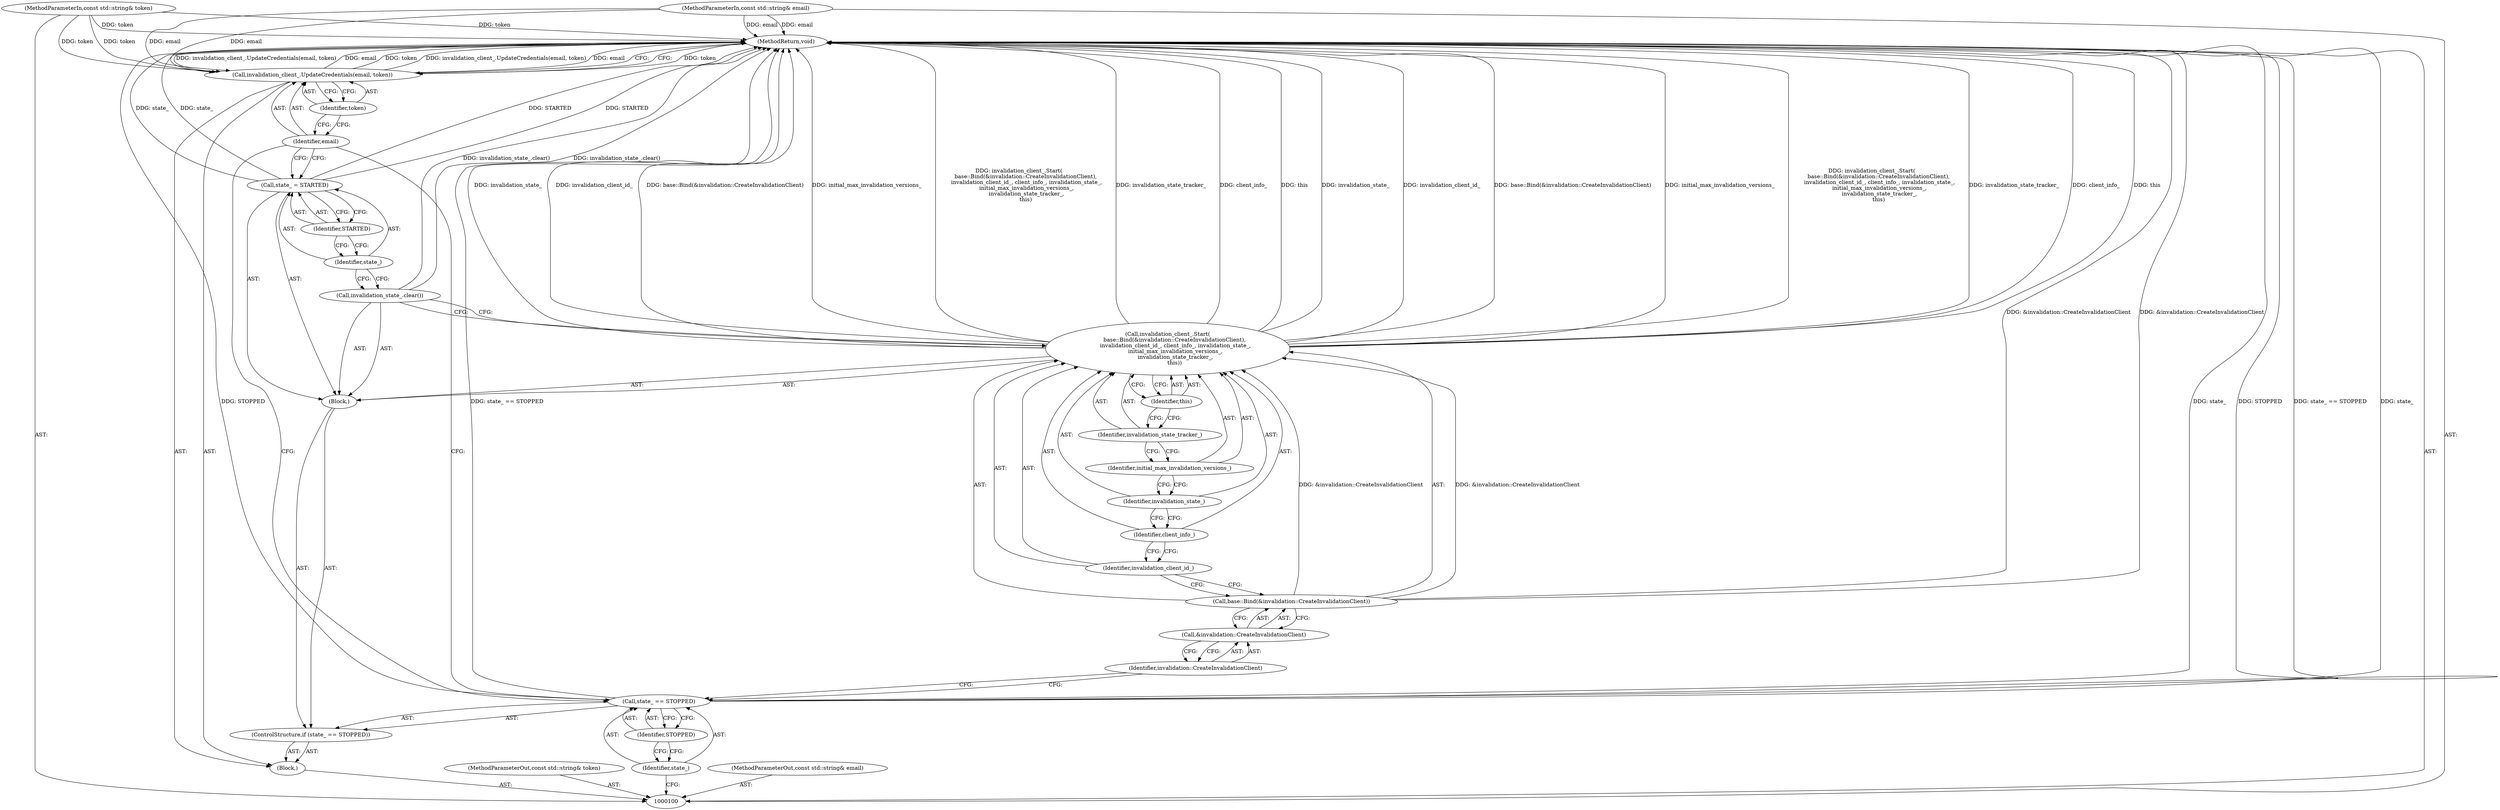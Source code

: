 digraph "0_Chrome_8a50f99c25fb70ff43aaa82b6f9569db383f0ca8_17" {
"1000126" [label="(MethodReturn,void)"];
"1000119" [label="(Call,invalidation_state_.clear())"];
"1000122" [label="(Identifier,STARTED)"];
"1000120" [label="(Call,state_ = STARTED)"];
"1000121" [label="(Identifier,state_)"];
"1000123" [label="(Call,invalidation_client_.UpdateCredentials(email, token))"];
"1000124" [label="(Identifier,email)"];
"1000125" [label="(Identifier,token)"];
"1000102" [label="(MethodParameterIn,const std::string& token)"];
"1000168" [label="(MethodParameterOut,const std::string& token)"];
"1000101" [label="(MethodParameterIn,const std::string& email)"];
"1000167" [label="(MethodParameterOut,const std::string& email)"];
"1000103" [label="(Block,)"];
"1000107" [label="(Identifier,STOPPED)"];
"1000108" [label="(Block,)"];
"1000104" [label="(ControlStructure,if (state_ == STOPPED))"];
"1000105" [label="(Call,state_ == STOPPED)"];
"1000106" [label="(Identifier,state_)"];
"1000109" [label="(Call,invalidation_client_.Start(\n        base::Bind(&invalidation::CreateInvalidationClient),\n         invalidation_client_id_, client_info_, invalidation_state_,\n         initial_max_invalidation_versions_,\n         invalidation_state_tracker_,\n        this))"];
"1000111" [label="(Call,&invalidation::CreateInvalidationClient)"];
"1000112" [label="(Identifier,invalidation::CreateInvalidationClient)"];
"1000110" [label="(Call,base::Bind(&invalidation::CreateInvalidationClient))"];
"1000114" [label="(Identifier,client_info_)"];
"1000115" [label="(Identifier,invalidation_state_)"];
"1000113" [label="(Identifier,invalidation_client_id_)"];
"1000116" [label="(Identifier,initial_max_invalidation_versions_)"];
"1000117" [label="(Identifier,invalidation_state_tracker_)"];
"1000118" [label="(Identifier,this)"];
"1000126" -> "1000100"  [label="AST: "];
"1000126" -> "1000123"  [label="CFG: "];
"1000109" -> "1000126"  [label="DDG: invalidation_state_tracker_"];
"1000109" -> "1000126"  [label="DDG: client_info_"];
"1000109" -> "1000126"  [label="DDG: this"];
"1000109" -> "1000126"  [label="DDG: invalidation_state_"];
"1000109" -> "1000126"  [label="DDG: invalidation_client_id_"];
"1000109" -> "1000126"  [label="DDG: base::Bind(&invalidation::CreateInvalidationClient)"];
"1000109" -> "1000126"  [label="DDG: initial_max_invalidation_versions_"];
"1000109" -> "1000126"  [label="DDG: invalidation_client_.Start(\n        base::Bind(&invalidation::CreateInvalidationClient),\n         invalidation_client_id_, client_info_, invalidation_state_,\n         initial_max_invalidation_versions_,\n         invalidation_state_tracker_,\n        this)"];
"1000123" -> "1000126"  [label="DDG: token"];
"1000123" -> "1000126"  [label="DDG: invalidation_client_.UpdateCredentials(email, token)"];
"1000123" -> "1000126"  [label="DDG: email"];
"1000105" -> "1000126"  [label="DDG: STOPPED"];
"1000105" -> "1000126"  [label="DDG: state_ == STOPPED"];
"1000105" -> "1000126"  [label="DDG: state_"];
"1000102" -> "1000126"  [label="DDG: token"];
"1000120" -> "1000126"  [label="DDG: STARTED"];
"1000120" -> "1000126"  [label="DDG: state_"];
"1000119" -> "1000126"  [label="DDG: invalidation_state_.clear()"];
"1000101" -> "1000126"  [label="DDG: email"];
"1000110" -> "1000126"  [label="DDG: &invalidation::CreateInvalidationClient"];
"1000119" -> "1000108"  [label="AST: "];
"1000119" -> "1000109"  [label="CFG: "];
"1000121" -> "1000119"  [label="CFG: "];
"1000119" -> "1000126"  [label="DDG: invalidation_state_.clear()"];
"1000122" -> "1000120"  [label="AST: "];
"1000122" -> "1000121"  [label="CFG: "];
"1000120" -> "1000122"  [label="CFG: "];
"1000120" -> "1000108"  [label="AST: "];
"1000120" -> "1000122"  [label="CFG: "];
"1000121" -> "1000120"  [label="AST: "];
"1000122" -> "1000120"  [label="AST: "];
"1000124" -> "1000120"  [label="CFG: "];
"1000120" -> "1000126"  [label="DDG: STARTED"];
"1000120" -> "1000126"  [label="DDG: state_"];
"1000121" -> "1000120"  [label="AST: "];
"1000121" -> "1000119"  [label="CFG: "];
"1000122" -> "1000121"  [label="CFG: "];
"1000123" -> "1000103"  [label="AST: "];
"1000123" -> "1000125"  [label="CFG: "];
"1000124" -> "1000123"  [label="AST: "];
"1000125" -> "1000123"  [label="AST: "];
"1000126" -> "1000123"  [label="CFG: "];
"1000123" -> "1000126"  [label="DDG: token"];
"1000123" -> "1000126"  [label="DDG: invalidation_client_.UpdateCredentials(email, token)"];
"1000123" -> "1000126"  [label="DDG: email"];
"1000101" -> "1000123"  [label="DDG: email"];
"1000102" -> "1000123"  [label="DDG: token"];
"1000124" -> "1000123"  [label="AST: "];
"1000124" -> "1000120"  [label="CFG: "];
"1000124" -> "1000105"  [label="CFG: "];
"1000125" -> "1000124"  [label="CFG: "];
"1000125" -> "1000123"  [label="AST: "];
"1000125" -> "1000124"  [label="CFG: "];
"1000123" -> "1000125"  [label="CFG: "];
"1000102" -> "1000100"  [label="AST: "];
"1000102" -> "1000126"  [label="DDG: token"];
"1000102" -> "1000123"  [label="DDG: token"];
"1000168" -> "1000100"  [label="AST: "];
"1000101" -> "1000100"  [label="AST: "];
"1000101" -> "1000126"  [label="DDG: email"];
"1000101" -> "1000123"  [label="DDG: email"];
"1000167" -> "1000100"  [label="AST: "];
"1000103" -> "1000100"  [label="AST: "];
"1000104" -> "1000103"  [label="AST: "];
"1000123" -> "1000103"  [label="AST: "];
"1000107" -> "1000105"  [label="AST: "];
"1000107" -> "1000106"  [label="CFG: "];
"1000105" -> "1000107"  [label="CFG: "];
"1000108" -> "1000104"  [label="AST: "];
"1000109" -> "1000108"  [label="AST: "];
"1000119" -> "1000108"  [label="AST: "];
"1000120" -> "1000108"  [label="AST: "];
"1000104" -> "1000103"  [label="AST: "];
"1000105" -> "1000104"  [label="AST: "];
"1000108" -> "1000104"  [label="AST: "];
"1000105" -> "1000104"  [label="AST: "];
"1000105" -> "1000107"  [label="CFG: "];
"1000106" -> "1000105"  [label="AST: "];
"1000107" -> "1000105"  [label="AST: "];
"1000112" -> "1000105"  [label="CFG: "];
"1000124" -> "1000105"  [label="CFG: "];
"1000105" -> "1000126"  [label="DDG: STOPPED"];
"1000105" -> "1000126"  [label="DDG: state_ == STOPPED"];
"1000105" -> "1000126"  [label="DDG: state_"];
"1000106" -> "1000105"  [label="AST: "];
"1000106" -> "1000100"  [label="CFG: "];
"1000107" -> "1000106"  [label="CFG: "];
"1000109" -> "1000108"  [label="AST: "];
"1000109" -> "1000118"  [label="CFG: "];
"1000110" -> "1000109"  [label="AST: "];
"1000113" -> "1000109"  [label="AST: "];
"1000114" -> "1000109"  [label="AST: "];
"1000115" -> "1000109"  [label="AST: "];
"1000116" -> "1000109"  [label="AST: "];
"1000117" -> "1000109"  [label="AST: "];
"1000118" -> "1000109"  [label="AST: "];
"1000119" -> "1000109"  [label="CFG: "];
"1000109" -> "1000126"  [label="DDG: invalidation_state_tracker_"];
"1000109" -> "1000126"  [label="DDG: client_info_"];
"1000109" -> "1000126"  [label="DDG: this"];
"1000109" -> "1000126"  [label="DDG: invalidation_state_"];
"1000109" -> "1000126"  [label="DDG: invalidation_client_id_"];
"1000109" -> "1000126"  [label="DDG: base::Bind(&invalidation::CreateInvalidationClient)"];
"1000109" -> "1000126"  [label="DDG: initial_max_invalidation_versions_"];
"1000109" -> "1000126"  [label="DDG: invalidation_client_.Start(\n        base::Bind(&invalidation::CreateInvalidationClient),\n         invalidation_client_id_, client_info_, invalidation_state_,\n         initial_max_invalidation_versions_,\n         invalidation_state_tracker_,\n        this)"];
"1000110" -> "1000109"  [label="DDG: &invalidation::CreateInvalidationClient"];
"1000111" -> "1000110"  [label="AST: "];
"1000111" -> "1000112"  [label="CFG: "];
"1000112" -> "1000111"  [label="AST: "];
"1000110" -> "1000111"  [label="CFG: "];
"1000112" -> "1000111"  [label="AST: "];
"1000112" -> "1000105"  [label="CFG: "];
"1000111" -> "1000112"  [label="CFG: "];
"1000110" -> "1000109"  [label="AST: "];
"1000110" -> "1000111"  [label="CFG: "];
"1000111" -> "1000110"  [label="AST: "];
"1000113" -> "1000110"  [label="CFG: "];
"1000110" -> "1000126"  [label="DDG: &invalidation::CreateInvalidationClient"];
"1000110" -> "1000109"  [label="DDG: &invalidation::CreateInvalidationClient"];
"1000114" -> "1000109"  [label="AST: "];
"1000114" -> "1000113"  [label="CFG: "];
"1000115" -> "1000114"  [label="CFG: "];
"1000115" -> "1000109"  [label="AST: "];
"1000115" -> "1000114"  [label="CFG: "];
"1000116" -> "1000115"  [label="CFG: "];
"1000113" -> "1000109"  [label="AST: "];
"1000113" -> "1000110"  [label="CFG: "];
"1000114" -> "1000113"  [label="CFG: "];
"1000116" -> "1000109"  [label="AST: "];
"1000116" -> "1000115"  [label="CFG: "];
"1000117" -> "1000116"  [label="CFG: "];
"1000117" -> "1000109"  [label="AST: "];
"1000117" -> "1000116"  [label="CFG: "];
"1000118" -> "1000117"  [label="CFG: "];
"1000118" -> "1000109"  [label="AST: "];
"1000118" -> "1000117"  [label="CFG: "];
"1000109" -> "1000118"  [label="CFG: "];
}
